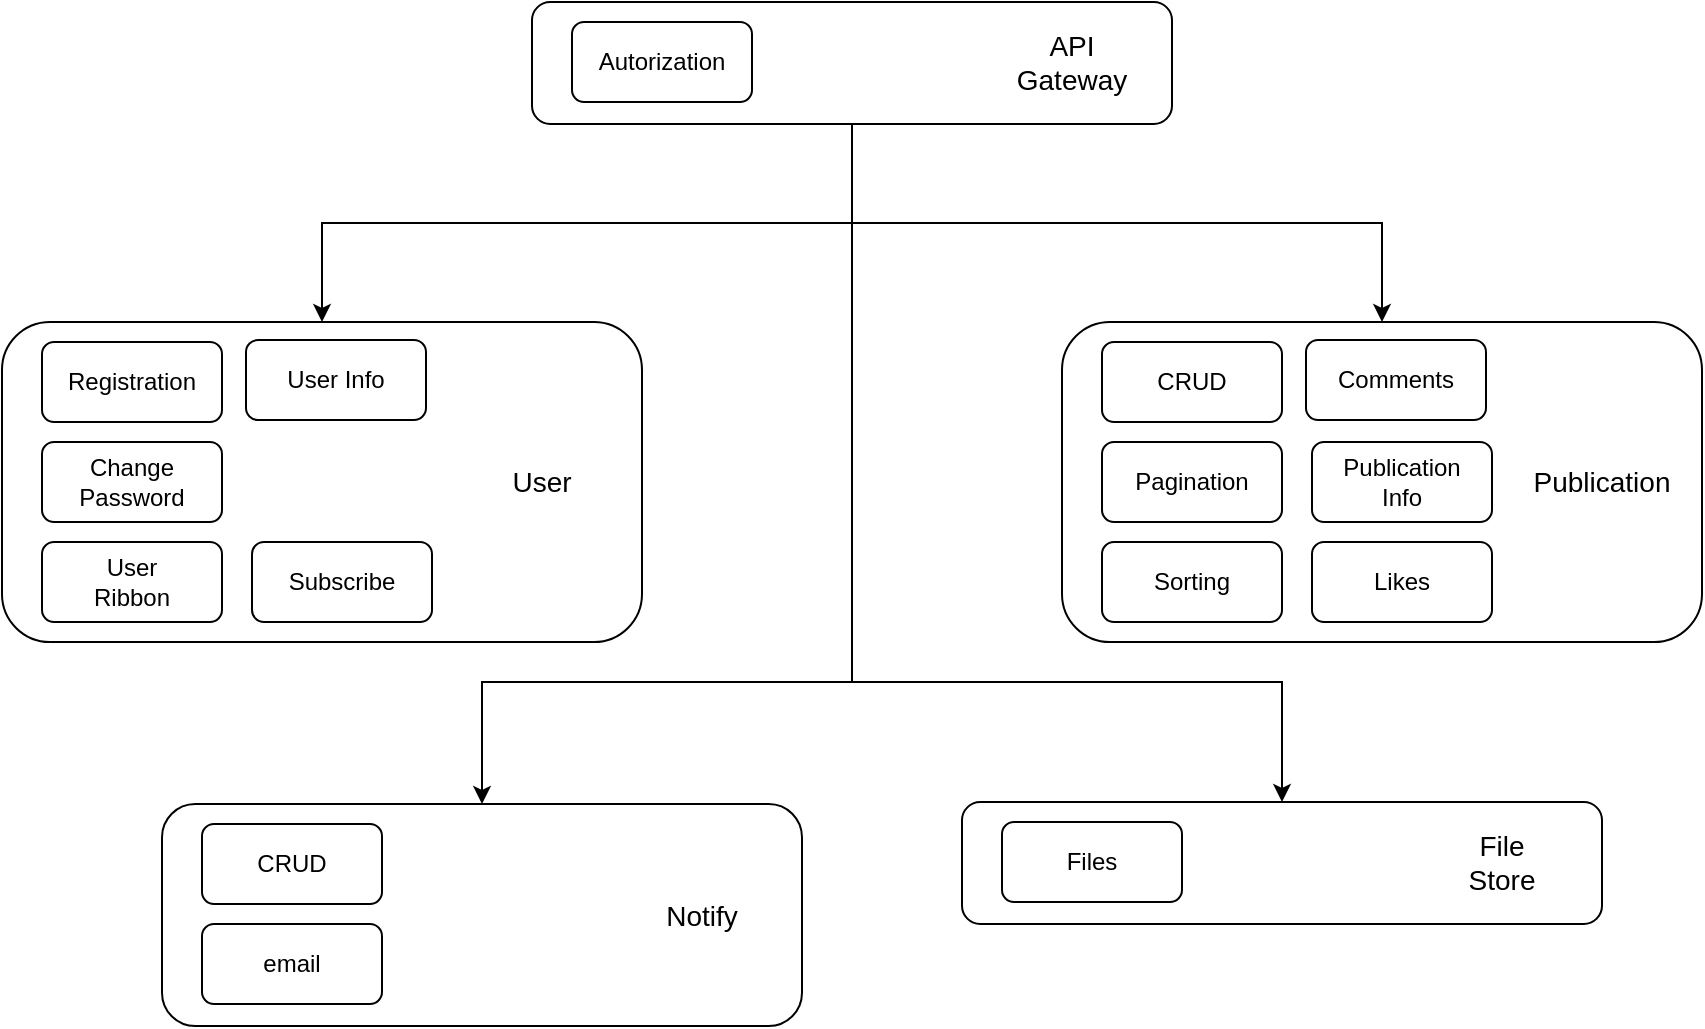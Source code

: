 <mxfile version="22.1.4" type="device">
  <diagram name="Page-1" id="L_Q5yOGBhHcVIsfCSGMb">
    <mxGraphModel dx="1242" dy="543" grid="1" gridSize="10" guides="1" tooltips="1" connect="1" arrows="1" fold="1" page="1" pageScale="1" pageWidth="850" pageHeight="1100" math="0" shadow="0">
      <root>
        <mxCell id="0" />
        <mxCell id="1" parent="0" />
        <mxCell id="u80I8JTG1phymKyq04Kc-23" value="" style="group" vertex="1" connectable="0" parent="1">
          <mxGeometry y="240" width="320" height="160" as="geometry" />
        </mxCell>
        <mxCell id="u80I8JTG1phymKyq04Kc-1" value="" style="rounded=1;whiteSpace=wrap;html=1;" vertex="1" parent="u80I8JTG1phymKyq04Kc-23">
          <mxGeometry width="320" height="160" as="geometry" />
        </mxCell>
        <mxCell id="u80I8JTG1phymKyq04Kc-2" value="&lt;font style=&quot;font-size: 14px;&quot;&gt;User&lt;/font&gt;" style="text;html=1;strokeColor=none;fillColor=none;align=center;verticalAlign=middle;whiteSpace=wrap;rounded=0;" vertex="1" parent="u80I8JTG1phymKyq04Kc-23">
          <mxGeometry x="240" y="65" width="60" height="30" as="geometry" />
        </mxCell>
        <mxCell id="u80I8JTG1phymKyq04Kc-5" value="" style="group" vertex="1" connectable="0" parent="u80I8JTG1phymKyq04Kc-23">
          <mxGeometry x="20" y="10" width="90" height="40" as="geometry" />
        </mxCell>
        <mxCell id="u80I8JTG1phymKyq04Kc-3" value="" style="rounded=1;whiteSpace=wrap;html=1;" vertex="1" parent="u80I8JTG1phymKyq04Kc-5">
          <mxGeometry width="90" height="40" as="geometry" />
        </mxCell>
        <mxCell id="u80I8JTG1phymKyq04Kc-4" value="Registration" style="text;html=1;strokeColor=none;fillColor=none;align=center;verticalAlign=middle;whiteSpace=wrap;rounded=0;" vertex="1" parent="u80I8JTG1phymKyq04Kc-5">
          <mxGeometry x="15" y="5" width="60" height="30" as="geometry" />
        </mxCell>
        <mxCell id="u80I8JTG1phymKyq04Kc-6" value="" style="group" vertex="1" connectable="0" parent="u80I8JTG1phymKyq04Kc-23">
          <mxGeometry x="20" y="60" width="90" height="40" as="geometry" />
        </mxCell>
        <mxCell id="u80I8JTG1phymKyq04Kc-7" value="" style="rounded=1;whiteSpace=wrap;html=1;" vertex="1" parent="u80I8JTG1phymKyq04Kc-6">
          <mxGeometry width="90" height="40" as="geometry" />
        </mxCell>
        <mxCell id="u80I8JTG1phymKyq04Kc-8" value="Change Password" style="text;html=1;strokeColor=none;fillColor=none;align=center;verticalAlign=middle;whiteSpace=wrap;rounded=0;" vertex="1" parent="u80I8JTG1phymKyq04Kc-6">
          <mxGeometry x="15" y="5" width="60" height="30" as="geometry" />
        </mxCell>
        <mxCell id="u80I8JTG1phymKyq04Kc-9" value="" style="group" vertex="1" connectable="0" parent="u80I8JTG1phymKyq04Kc-23">
          <mxGeometry x="20" y="110" width="90" height="40" as="geometry" />
        </mxCell>
        <mxCell id="u80I8JTG1phymKyq04Kc-10" value="" style="rounded=1;whiteSpace=wrap;html=1;" vertex="1" parent="u80I8JTG1phymKyq04Kc-9">
          <mxGeometry width="90" height="40" as="geometry" />
        </mxCell>
        <mxCell id="u80I8JTG1phymKyq04Kc-11" value="User Ribbon" style="text;html=1;strokeColor=none;fillColor=none;align=center;verticalAlign=middle;whiteSpace=wrap;rounded=0;" vertex="1" parent="u80I8JTG1phymKyq04Kc-9">
          <mxGeometry x="15" y="5" width="60" height="30" as="geometry" />
        </mxCell>
        <mxCell id="u80I8JTG1phymKyq04Kc-16" value="" style="group" vertex="1" connectable="0" parent="u80I8JTG1phymKyq04Kc-23">
          <mxGeometry x="125" y="110" width="90" height="40" as="geometry" />
        </mxCell>
        <mxCell id="u80I8JTG1phymKyq04Kc-17" value="" style="rounded=1;whiteSpace=wrap;html=1;" vertex="1" parent="u80I8JTG1phymKyq04Kc-16">
          <mxGeometry width="90" height="40" as="geometry" />
        </mxCell>
        <mxCell id="u80I8JTG1phymKyq04Kc-18" value="Subscribe" style="text;html=1;strokeColor=none;fillColor=none;align=center;verticalAlign=middle;whiteSpace=wrap;rounded=0;" vertex="1" parent="u80I8JTG1phymKyq04Kc-16">
          <mxGeometry x="15" y="5" width="60" height="30" as="geometry" />
        </mxCell>
        <mxCell id="u80I8JTG1phymKyq04Kc-20" value="" style="group" vertex="1" connectable="0" parent="u80I8JTG1phymKyq04Kc-23">
          <mxGeometry x="122" y="9" width="90" height="40" as="geometry" />
        </mxCell>
        <mxCell id="u80I8JTG1phymKyq04Kc-21" value="" style="rounded=1;whiteSpace=wrap;html=1;" vertex="1" parent="u80I8JTG1phymKyq04Kc-20">
          <mxGeometry width="90" height="40" as="geometry" />
        </mxCell>
        <mxCell id="u80I8JTG1phymKyq04Kc-22" value="User Info" style="text;html=1;strokeColor=none;fillColor=none;align=center;verticalAlign=middle;whiteSpace=wrap;rounded=0;" vertex="1" parent="u80I8JTG1phymKyq04Kc-20">
          <mxGeometry x="15" y="5" width="60" height="30" as="geometry" />
        </mxCell>
        <mxCell id="u80I8JTG1phymKyq04Kc-24" value="" style="group" vertex="1" connectable="0" parent="1">
          <mxGeometry x="530" y="240" width="320" height="160" as="geometry" />
        </mxCell>
        <mxCell id="u80I8JTG1phymKyq04Kc-25" value="" style="rounded=1;whiteSpace=wrap;html=1;" vertex="1" parent="u80I8JTG1phymKyq04Kc-24">
          <mxGeometry width="320" height="160" as="geometry" />
        </mxCell>
        <mxCell id="u80I8JTG1phymKyq04Kc-26" value="&lt;span style=&quot;font-size: 14px;&quot;&gt;Publication&lt;/span&gt;" style="text;html=1;strokeColor=none;fillColor=none;align=center;verticalAlign=middle;whiteSpace=wrap;rounded=0;" vertex="1" parent="u80I8JTG1phymKyq04Kc-24">
          <mxGeometry x="240" y="65" width="60" height="30" as="geometry" />
        </mxCell>
        <mxCell id="u80I8JTG1phymKyq04Kc-27" value="" style="group" vertex="1" connectable="0" parent="u80I8JTG1phymKyq04Kc-24">
          <mxGeometry x="20" y="10" width="90" height="40" as="geometry" />
        </mxCell>
        <mxCell id="u80I8JTG1phymKyq04Kc-28" value="" style="rounded=1;whiteSpace=wrap;html=1;" vertex="1" parent="u80I8JTG1phymKyq04Kc-27">
          <mxGeometry width="90" height="40" as="geometry" />
        </mxCell>
        <mxCell id="u80I8JTG1phymKyq04Kc-29" value="CRUD" style="text;html=1;strokeColor=none;fillColor=none;align=center;verticalAlign=middle;whiteSpace=wrap;rounded=0;" vertex="1" parent="u80I8JTG1phymKyq04Kc-27">
          <mxGeometry x="15" y="5" width="60" height="30" as="geometry" />
        </mxCell>
        <mxCell id="u80I8JTG1phymKyq04Kc-30" value="" style="group" vertex="1" connectable="0" parent="u80I8JTG1phymKyq04Kc-24">
          <mxGeometry x="20" y="60" width="90" height="40" as="geometry" />
        </mxCell>
        <mxCell id="u80I8JTG1phymKyq04Kc-31" value="" style="rounded=1;whiteSpace=wrap;html=1;" vertex="1" parent="u80I8JTG1phymKyq04Kc-30">
          <mxGeometry width="90" height="40" as="geometry" />
        </mxCell>
        <mxCell id="u80I8JTG1phymKyq04Kc-32" value="Pagination" style="text;html=1;strokeColor=none;fillColor=none;align=center;verticalAlign=middle;whiteSpace=wrap;rounded=0;" vertex="1" parent="u80I8JTG1phymKyq04Kc-30">
          <mxGeometry x="15" y="5" width="60" height="30" as="geometry" />
        </mxCell>
        <mxCell id="u80I8JTG1phymKyq04Kc-33" value="" style="group" vertex="1" connectable="0" parent="u80I8JTG1phymKyq04Kc-24">
          <mxGeometry x="20" y="110" width="90" height="40" as="geometry" />
        </mxCell>
        <mxCell id="u80I8JTG1phymKyq04Kc-34" value="" style="rounded=1;whiteSpace=wrap;html=1;" vertex="1" parent="u80I8JTG1phymKyq04Kc-33">
          <mxGeometry width="90" height="40" as="geometry" />
        </mxCell>
        <mxCell id="u80I8JTG1phymKyq04Kc-35" value="Sorting" style="text;html=1;strokeColor=none;fillColor=none;align=center;verticalAlign=middle;whiteSpace=wrap;rounded=0;" vertex="1" parent="u80I8JTG1phymKyq04Kc-33">
          <mxGeometry x="15" y="5" width="60" height="30" as="geometry" />
        </mxCell>
        <mxCell id="u80I8JTG1phymKyq04Kc-36" value="" style="group" vertex="1" connectable="0" parent="u80I8JTG1phymKyq04Kc-24">
          <mxGeometry x="125" y="60" width="90" height="40" as="geometry" />
        </mxCell>
        <mxCell id="u80I8JTG1phymKyq04Kc-37" value="" style="rounded=1;whiteSpace=wrap;html=1;" vertex="1" parent="u80I8JTG1phymKyq04Kc-36">
          <mxGeometry width="90" height="40" as="geometry" />
        </mxCell>
        <mxCell id="u80I8JTG1phymKyq04Kc-38" value="Publication Info" style="text;html=1;strokeColor=none;fillColor=none;align=center;verticalAlign=middle;whiteSpace=wrap;rounded=0;" vertex="1" parent="u80I8JTG1phymKyq04Kc-36">
          <mxGeometry x="15" y="5" width="60" height="30" as="geometry" />
        </mxCell>
        <mxCell id="u80I8JTG1phymKyq04Kc-39" value="" style="group" vertex="1" connectable="0" parent="u80I8JTG1phymKyq04Kc-24">
          <mxGeometry x="125" y="110" width="90" height="40" as="geometry" />
        </mxCell>
        <mxCell id="u80I8JTG1phymKyq04Kc-40" value="" style="rounded=1;whiteSpace=wrap;html=1;" vertex="1" parent="u80I8JTG1phymKyq04Kc-39">
          <mxGeometry width="90" height="40" as="geometry" />
        </mxCell>
        <mxCell id="u80I8JTG1phymKyq04Kc-41" value="Likes" style="text;html=1;strokeColor=none;fillColor=none;align=center;verticalAlign=middle;whiteSpace=wrap;rounded=0;" vertex="1" parent="u80I8JTG1phymKyq04Kc-39">
          <mxGeometry x="15" y="5" width="60" height="30" as="geometry" />
        </mxCell>
        <mxCell id="u80I8JTG1phymKyq04Kc-42" value="" style="group" vertex="1" connectable="0" parent="u80I8JTG1phymKyq04Kc-24">
          <mxGeometry x="122" y="9" width="90" height="40" as="geometry" />
        </mxCell>
        <mxCell id="u80I8JTG1phymKyq04Kc-43" value="" style="rounded=1;whiteSpace=wrap;html=1;" vertex="1" parent="u80I8JTG1phymKyq04Kc-42">
          <mxGeometry width="90" height="40" as="geometry" />
        </mxCell>
        <mxCell id="u80I8JTG1phymKyq04Kc-44" value="Comments" style="text;html=1;strokeColor=none;fillColor=none;align=center;verticalAlign=middle;whiteSpace=wrap;rounded=0;" vertex="1" parent="u80I8JTG1phymKyq04Kc-42">
          <mxGeometry x="15" y="5" width="60" height="30" as="geometry" />
        </mxCell>
        <mxCell id="u80I8JTG1phymKyq04Kc-74" value="" style="group" vertex="1" connectable="0" parent="1">
          <mxGeometry x="80" y="481" width="320" height="111" as="geometry" />
        </mxCell>
        <mxCell id="u80I8JTG1phymKyq04Kc-46" value="" style="rounded=1;whiteSpace=wrap;html=1;" vertex="1" parent="u80I8JTG1phymKyq04Kc-74">
          <mxGeometry width="320" height="111" as="geometry" />
        </mxCell>
        <mxCell id="u80I8JTG1phymKyq04Kc-47" value="&lt;span style=&quot;font-size: 14px;&quot;&gt;Notify&lt;/span&gt;" style="text;html=1;strokeColor=none;fillColor=none;align=center;verticalAlign=middle;whiteSpace=wrap;rounded=0;" vertex="1" parent="u80I8JTG1phymKyq04Kc-74">
          <mxGeometry x="240" y="40.5" width="60" height="30" as="geometry" />
        </mxCell>
        <mxCell id="u80I8JTG1phymKyq04Kc-48" value="" style="group" vertex="1" connectable="0" parent="u80I8JTG1phymKyq04Kc-74">
          <mxGeometry x="20" y="10" width="90" height="40" as="geometry" />
        </mxCell>
        <mxCell id="u80I8JTG1phymKyq04Kc-49" value="" style="rounded=1;whiteSpace=wrap;html=1;" vertex="1" parent="u80I8JTG1phymKyq04Kc-48">
          <mxGeometry width="90" height="40" as="geometry" />
        </mxCell>
        <mxCell id="u80I8JTG1phymKyq04Kc-50" value="CRUD" style="text;html=1;strokeColor=none;fillColor=none;align=center;verticalAlign=middle;whiteSpace=wrap;rounded=0;" vertex="1" parent="u80I8JTG1phymKyq04Kc-48">
          <mxGeometry x="15" y="5" width="60" height="30" as="geometry" />
        </mxCell>
        <mxCell id="u80I8JTG1phymKyq04Kc-51" value="" style="group" vertex="1" connectable="0" parent="u80I8JTG1phymKyq04Kc-74">
          <mxGeometry x="20" y="60" width="90" height="40" as="geometry" />
        </mxCell>
        <mxCell id="u80I8JTG1phymKyq04Kc-52" value="" style="rounded=1;whiteSpace=wrap;html=1;" vertex="1" parent="u80I8JTG1phymKyq04Kc-51">
          <mxGeometry width="90" height="40" as="geometry" />
        </mxCell>
        <mxCell id="u80I8JTG1phymKyq04Kc-53" value="email" style="text;html=1;strokeColor=none;fillColor=none;align=center;verticalAlign=middle;whiteSpace=wrap;rounded=0;" vertex="1" parent="u80I8JTG1phymKyq04Kc-51">
          <mxGeometry x="15" y="5" width="60" height="30" as="geometry" />
        </mxCell>
        <mxCell id="u80I8JTG1phymKyq04Kc-75" value="" style="group" vertex="1" connectable="0" parent="1">
          <mxGeometry x="480" y="480" width="320" height="61" as="geometry" />
        </mxCell>
        <mxCell id="u80I8JTG1phymKyq04Kc-66" value="" style="rounded=1;whiteSpace=wrap;html=1;" vertex="1" parent="u80I8JTG1phymKyq04Kc-75">
          <mxGeometry width="320" height="61" as="geometry" />
        </mxCell>
        <mxCell id="u80I8JTG1phymKyq04Kc-67" value="&lt;span style=&quot;font-size: 14px;&quot;&gt;File Store&lt;/span&gt;" style="text;html=1;strokeColor=none;fillColor=none;align=center;verticalAlign=middle;whiteSpace=wrap;rounded=0;" vertex="1" parent="u80I8JTG1phymKyq04Kc-75">
          <mxGeometry x="240" y="15" width="60" height="30" as="geometry" />
        </mxCell>
        <mxCell id="u80I8JTG1phymKyq04Kc-68" value="" style="group" vertex="1" connectable="0" parent="u80I8JTG1phymKyq04Kc-75">
          <mxGeometry x="20" y="10" width="90" height="40" as="geometry" />
        </mxCell>
        <mxCell id="u80I8JTG1phymKyq04Kc-69" value="" style="rounded=1;whiteSpace=wrap;html=1;" vertex="1" parent="u80I8JTG1phymKyq04Kc-68">
          <mxGeometry width="90" height="40" as="geometry" />
        </mxCell>
        <mxCell id="u80I8JTG1phymKyq04Kc-70" value="Files" style="text;html=1;strokeColor=none;fillColor=none;align=center;verticalAlign=middle;whiteSpace=wrap;rounded=0;" vertex="1" parent="u80I8JTG1phymKyq04Kc-68">
          <mxGeometry x="15" y="5" width="60" height="30" as="geometry" />
        </mxCell>
        <mxCell id="u80I8JTG1phymKyq04Kc-76" value="" style="group" vertex="1" connectable="0" parent="1">
          <mxGeometry x="265" y="80" width="320" height="61" as="geometry" />
        </mxCell>
        <mxCell id="u80I8JTG1phymKyq04Kc-77" value="" style="rounded=1;whiteSpace=wrap;html=1;" vertex="1" parent="u80I8JTG1phymKyq04Kc-76">
          <mxGeometry width="320" height="61" as="geometry" />
        </mxCell>
        <mxCell id="u80I8JTG1phymKyq04Kc-78" value="&lt;span style=&quot;font-size: 14px;&quot;&gt;API Gateway&lt;/span&gt;" style="text;html=1;strokeColor=none;fillColor=none;align=center;verticalAlign=middle;whiteSpace=wrap;rounded=0;" vertex="1" parent="u80I8JTG1phymKyq04Kc-76">
          <mxGeometry x="240" y="15" width="60" height="30" as="geometry" />
        </mxCell>
        <mxCell id="u80I8JTG1phymKyq04Kc-79" value="" style="group" vertex="1" connectable="0" parent="u80I8JTG1phymKyq04Kc-76">
          <mxGeometry x="20" y="10" width="90" height="40" as="geometry" />
        </mxCell>
        <mxCell id="u80I8JTG1phymKyq04Kc-80" value="" style="rounded=1;whiteSpace=wrap;html=1;" vertex="1" parent="u80I8JTG1phymKyq04Kc-79">
          <mxGeometry width="90" height="40" as="geometry" />
        </mxCell>
        <mxCell id="u80I8JTG1phymKyq04Kc-81" value="Autorization" style="text;html=1;strokeColor=none;fillColor=none;align=center;verticalAlign=middle;whiteSpace=wrap;rounded=0;" vertex="1" parent="u80I8JTG1phymKyq04Kc-79">
          <mxGeometry x="15" y="5" width="60" height="30" as="geometry" />
        </mxCell>
        <mxCell id="u80I8JTG1phymKyq04Kc-83" style="edgeStyle=orthogonalEdgeStyle;rounded=0;orthogonalLoop=1;jettySize=auto;html=1;entryX=0.5;entryY=0;entryDx=0;entryDy=0;" edge="1" parent="1" source="u80I8JTG1phymKyq04Kc-77" target="u80I8JTG1phymKyq04Kc-1">
          <mxGeometry relative="1" as="geometry" />
        </mxCell>
        <mxCell id="u80I8JTG1phymKyq04Kc-84" style="edgeStyle=orthogonalEdgeStyle;rounded=0;orthogonalLoop=1;jettySize=auto;html=1;entryX=0.5;entryY=0;entryDx=0;entryDy=0;" edge="1" parent="1" source="u80I8JTG1phymKyq04Kc-77" target="u80I8JTG1phymKyq04Kc-25">
          <mxGeometry relative="1" as="geometry" />
        </mxCell>
        <mxCell id="u80I8JTG1phymKyq04Kc-85" style="edgeStyle=orthogonalEdgeStyle;rounded=0;orthogonalLoop=1;jettySize=auto;html=1;entryX=0.5;entryY=0;entryDx=0;entryDy=0;" edge="1" parent="1" source="u80I8JTG1phymKyq04Kc-77" target="u80I8JTG1phymKyq04Kc-46">
          <mxGeometry relative="1" as="geometry">
            <Array as="points">
              <mxPoint x="425" y="420" />
              <mxPoint x="240" y="420" />
            </Array>
          </mxGeometry>
        </mxCell>
        <mxCell id="u80I8JTG1phymKyq04Kc-86" style="edgeStyle=orthogonalEdgeStyle;rounded=0;orthogonalLoop=1;jettySize=auto;html=1;entryX=0.5;entryY=0;entryDx=0;entryDy=0;" edge="1" parent="1" source="u80I8JTG1phymKyq04Kc-77" target="u80I8JTG1phymKyq04Kc-66">
          <mxGeometry relative="1" as="geometry">
            <Array as="points">
              <mxPoint x="425" y="420" />
              <mxPoint x="640" y="420" />
            </Array>
          </mxGeometry>
        </mxCell>
      </root>
    </mxGraphModel>
  </diagram>
</mxfile>
